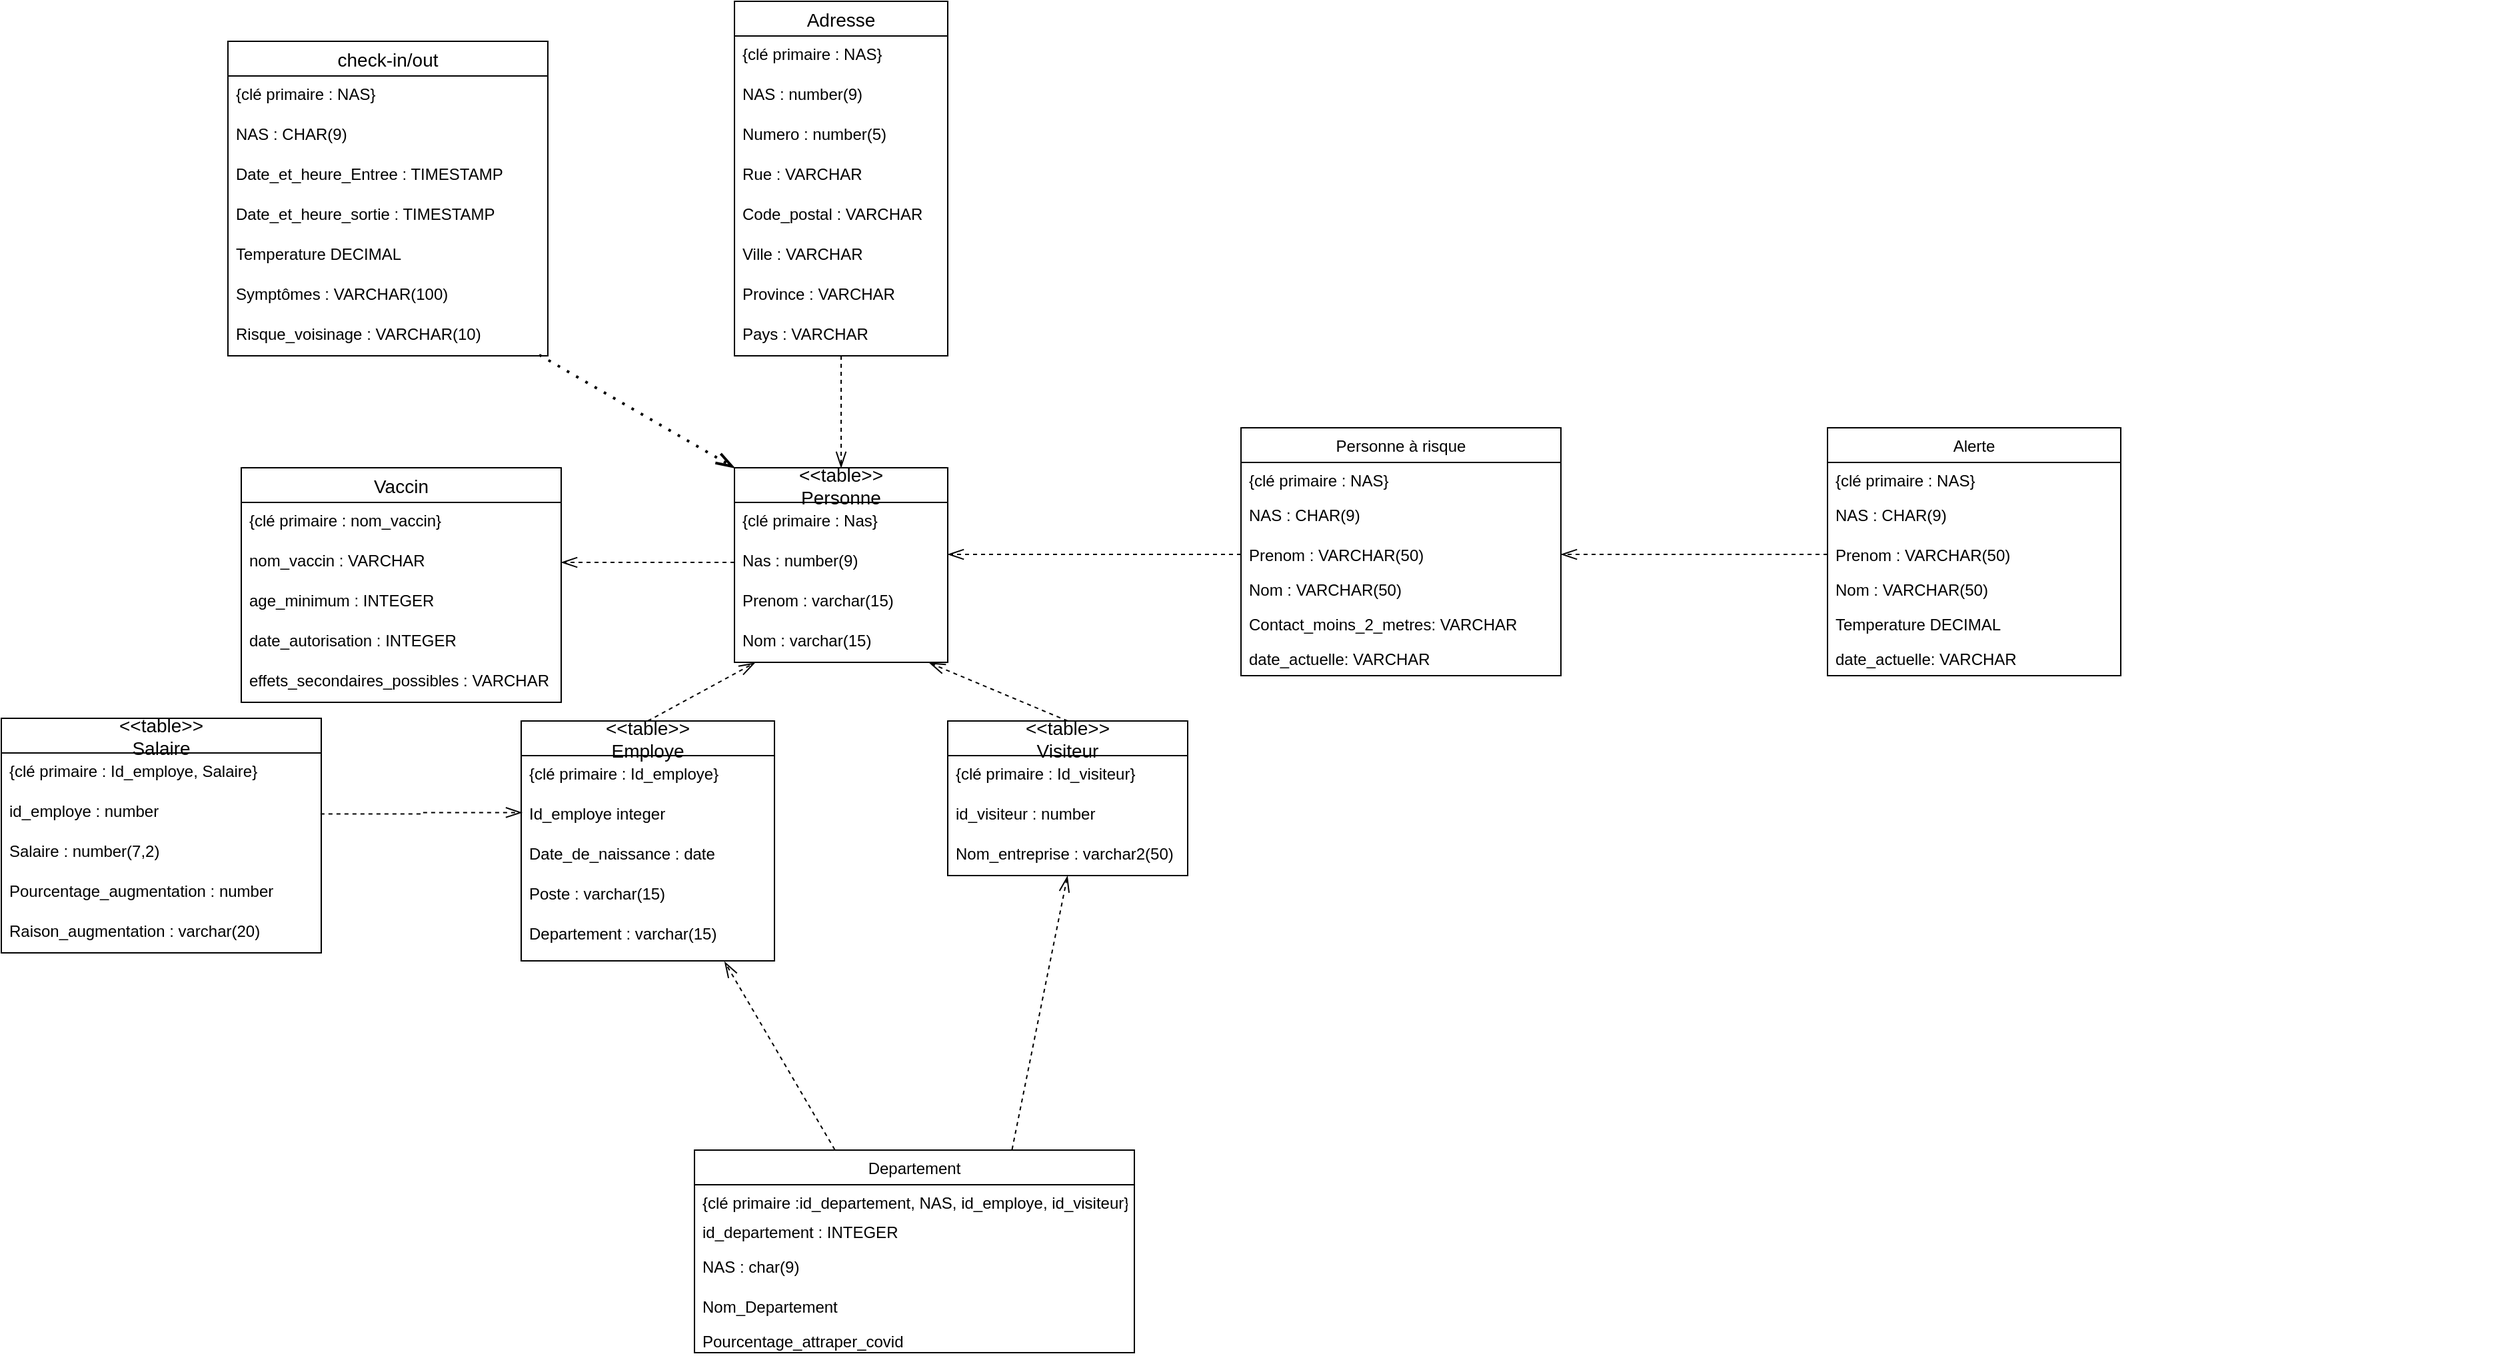 <mxfile version="12.2.4" pages="1"><diagram id="13Bt-P4dqgrNArjQFNvF" name="Page-1"><mxGraphModel dx="1885" dy="1407" grid="1" gridSize="10" guides="1" tooltips="1" connect="1" arrows="1" fold="1" page="1" pageScale="1" pageWidth="1169" pageHeight="827" math="0" shadow="0"><root><mxCell id="0"/><mxCell id="1" parent="0"/><mxCell id="RjnQmGIeyo0QoKdNLxU8-1" value="Personne à risque" style="swimlane;fontStyle=0;childLayout=stackLayout;horizontal=1;startSize=26;horizontalStack=0;resizeParent=1;resizeParentMax=0;resizeLast=0;collapsible=1;marginBottom=0;" parent="1" vertex="1"><mxGeometry x="860" y="-380" width="240" height="186" as="geometry"/></mxCell><mxCell id="RjnQmGIeyo0QoKdNLxU8-2" value="{clé primaire : NAS}" style="text;strokeColor=none;fillColor=none;align=left;verticalAlign=top;spacingLeft=4;spacingRight=4;overflow=hidden;rotatable=0;points=[[0,0.5],[1,0.5]];portConstraint=eastwest;fontStyle=0;" parent="RjnQmGIeyo0QoKdNLxU8-1" vertex="1"><mxGeometry y="26" width="240" height="26" as="geometry"/></mxCell><mxCell id="44ieYYPc8RUnGZOCH6iL-25" value="NAS : CHAR(9)" style="text;strokeColor=none;fillColor=none;spacingLeft=4;spacingRight=4;overflow=hidden;rotatable=0;points=[[0,0.5],[1,0.5]];portConstraint=eastwest;fontSize=12;fontStyle=0" parent="RjnQmGIeyo0QoKdNLxU8-1" vertex="1"><mxGeometry y="52" width="240" height="30" as="geometry"/></mxCell><mxCell id="RjnQmGIeyo0QoKdNLxU8-3" value="Prenom : VARCHAR(50)" style="text;strokeColor=none;fillColor=none;align=left;verticalAlign=top;spacingLeft=4;spacingRight=4;overflow=hidden;rotatable=0;points=[[0,0.5],[1,0.5]];portConstraint=eastwest;" parent="RjnQmGIeyo0QoKdNLxU8-1" vertex="1"><mxGeometry y="82" width="240" height="26" as="geometry"/></mxCell><mxCell id="RjnQmGIeyo0QoKdNLxU8-4" value="Nom : VARCHAR(50)" style="text;strokeColor=none;fillColor=none;align=left;verticalAlign=top;spacingLeft=4;spacingRight=4;overflow=hidden;rotatable=0;points=[[0,0.5],[1,0.5]];portConstraint=eastwest;" parent="RjnQmGIeyo0QoKdNLxU8-1" vertex="1"><mxGeometry y="108" width="240" height="26" as="geometry"/></mxCell><mxCell id="RjnQmGIeyo0QoKdNLxU8-5" value="Contact_moins_2_metres: VARCHAR" style="text;strokeColor=none;fillColor=none;align=left;verticalAlign=top;spacingLeft=4;spacingRight=4;overflow=hidden;rotatable=0;points=[[0,0.5],[1,0.5]];portConstraint=eastwest;" parent="RjnQmGIeyo0QoKdNLxU8-1" vertex="1"><mxGeometry y="134" width="240" height="26" as="geometry"/></mxCell><mxCell id="RjnQmGIeyo0QoKdNLxU8-6" value="date_actuelle: VARCHAR " style="text;strokeColor=none;fillColor=none;align=left;verticalAlign=top;spacingLeft=4;spacingRight=4;overflow=hidden;rotatable=0;points=[[0,0.5],[1,0.5]];portConstraint=eastwest;" parent="RjnQmGIeyo0QoKdNLxU8-1" vertex="1"><mxGeometry y="160" width="240" height="26" as="geometry"/></mxCell><mxCell id="RjnQmGIeyo0QoKdNLxU8-9" value="&lt;&lt;table&gt;&gt;&#10;Personne" style="swimlane;fontStyle=0;childLayout=stackLayout;horizontal=1;startSize=26;horizontalStack=0;resizeParent=1;resizeParentMax=0;resizeLast=0;collapsible=1;marginBottom=0;align=center;fontSize=14;labelBackgroundColor=none;swimlaneLine=1;glass=0;shadow=0;" parent="1" vertex="1"><mxGeometry x="480" y="-350" width="160" height="146" as="geometry"><mxRectangle x="480" y="-350" width="100" height="40" as="alternateBounds"/></mxGeometry></mxCell><mxCell id="RjnQmGIeyo0QoKdNLxU8-10" value="{clé primaire : Nas}" style="text;strokeColor=none;fillColor=none;spacingLeft=4;spacingRight=4;overflow=hidden;rotatable=0;points=[[0,0.5],[1,0.5]];portConstraint=eastwest;fontSize=12;fontStyle=0" parent="RjnQmGIeyo0QoKdNLxU8-9" vertex="1"><mxGeometry y="26" width="160" height="30" as="geometry"/></mxCell><mxCell id="RjnQmGIeyo0QoKdNLxU8-112" value="Nas : number(9)" style="text;strokeColor=none;fillColor=none;spacingLeft=4;spacingRight=4;overflow=hidden;rotatable=0;points=[[0,0.5],[1,0.5]];portConstraint=eastwest;fontSize=12;fontStyle=0" parent="RjnQmGIeyo0QoKdNLxU8-9" vertex="1"><mxGeometry y="56" width="160" height="30" as="geometry"/></mxCell><mxCell id="RjnQmGIeyo0QoKdNLxU8-11" value="Prenom : varchar(15)" style="text;strokeColor=none;fillColor=none;spacingLeft=4;spacingRight=4;overflow=hidden;rotatable=0;points=[[0,0.5],[1,0.5]];portConstraint=eastwest;fontSize=12;" parent="RjnQmGIeyo0QoKdNLxU8-9" vertex="1"><mxGeometry y="86" width="160" height="30" as="geometry"/></mxCell><mxCell id="RjnQmGIeyo0QoKdNLxU8-12" value="Nom : varchar(15)" style="text;strokeColor=none;fillColor=none;spacingLeft=4;spacingRight=4;overflow=hidden;rotatable=0;points=[[0,0.5],[1,0.5]];portConstraint=eastwest;fontSize=12;" parent="RjnQmGIeyo0QoKdNLxU8-9" vertex="1"><mxGeometry y="116" width="160" height="30" as="geometry"/></mxCell><mxCell id="RjnQmGIeyo0QoKdNLxU8-18" value="&lt;&lt;table&gt;&gt;&#10;Employe" style="swimlane;fontStyle=0;childLayout=stackLayout;horizontal=1;startSize=26;horizontalStack=0;resizeParent=1;resizeParentMax=0;resizeLast=0;collapsible=1;marginBottom=0;align=center;fontSize=14;labelBackgroundColor=none;" parent="1" vertex="1"><mxGeometry x="320" y="-160" width="190" height="180" as="geometry"/></mxCell><mxCell id="RjnQmGIeyo0QoKdNLxU8-19" value="{clé primaire : Id_employe}" style="text;strokeColor=none;fillColor=none;spacingLeft=4;spacingRight=4;overflow=hidden;rotatable=0;points=[[0,0.5],[1,0.5]];portConstraint=eastwest;fontSize=12;fontStyle=0" parent="RjnQmGIeyo0QoKdNLxU8-18" vertex="1"><mxGeometry y="26" width="190" height="30" as="geometry"/></mxCell><mxCell id="RjnQmGIeyo0QoKdNLxU8-114" value="Id_employe integer" style="text;strokeColor=none;fillColor=none;spacingLeft=4;spacingRight=4;overflow=hidden;rotatable=0;points=[[0,0.5],[1,0.5]];portConstraint=eastwest;fontSize=12;" parent="RjnQmGIeyo0QoKdNLxU8-18" vertex="1"><mxGeometry y="56" width="190" height="30" as="geometry"/></mxCell><mxCell id="RjnQmGIeyo0QoKdNLxU8-20" value="Date_de_naissance : date" style="text;strokeColor=none;fillColor=none;spacingLeft=4;spacingRight=4;overflow=hidden;rotatable=0;points=[[0,0.5],[1,0.5]];portConstraint=eastwest;fontSize=12;" parent="RjnQmGIeyo0QoKdNLxU8-18" vertex="1"><mxGeometry y="86" width="190" height="30" as="geometry"/></mxCell><mxCell id="RjnQmGIeyo0QoKdNLxU8-21" value="Poste : varchar(15)" style="text;strokeColor=none;fillColor=none;spacingLeft=4;spacingRight=4;overflow=hidden;rotatable=0;points=[[0,0.5],[1,0.5]];portConstraint=eastwest;fontSize=12;" parent="RjnQmGIeyo0QoKdNLxU8-18" vertex="1"><mxGeometry y="116" width="190" height="30" as="geometry"/></mxCell><mxCell id="RjnQmGIeyo0QoKdNLxU8-22" value="Departement : varchar(15)" style="text;strokeColor=none;fillColor=none;spacingLeft=4;spacingRight=4;overflow=hidden;rotatable=0;points=[[0,0.5],[1,0.5]];portConstraint=eastwest;fontSize=12;" parent="RjnQmGIeyo0QoKdNLxU8-18" vertex="1"><mxGeometry y="146" width="190" height="34" as="geometry"/></mxCell><mxCell id="RjnQmGIeyo0QoKdNLxU8-26" value="&lt;&lt;table&gt;&gt;&#10;Visiteur" style="swimlane;fontStyle=0;childLayout=stackLayout;horizontal=1;startSize=26;horizontalStack=0;resizeParent=1;resizeParentMax=0;resizeLast=0;collapsible=1;marginBottom=0;align=center;fontSize=14;labelBackgroundColor=none;" parent="1" vertex="1"><mxGeometry x="640" y="-160" width="180" height="116" as="geometry"/></mxCell><mxCell id="RjnQmGIeyo0QoKdNLxU8-27" value="{clé primaire : Id_visiteur}" style="text;strokeColor=none;fillColor=none;spacingLeft=4;spacingRight=4;overflow=hidden;rotatable=0;points=[[0,0.5],[1,0.5]];portConstraint=eastwest;fontSize=12;fontStyle=0" parent="RjnQmGIeyo0QoKdNLxU8-26" vertex="1"><mxGeometry y="26" width="180" height="30" as="geometry"/></mxCell><mxCell id="RjnQmGIeyo0QoKdNLxU8-117" value="id_visiteur : number" style="text;strokeColor=none;fillColor=none;spacingLeft=4;spacingRight=4;overflow=hidden;rotatable=0;points=[[0,0.5],[1,0.5]];portConstraint=eastwest;fontSize=12;" parent="RjnQmGIeyo0QoKdNLxU8-26" vertex="1"><mxGeometry y="56" width="180" height="30" as="geometry"/></mxCell><mxCell id="RjnQmGIeyo0QoKdNLxU8-116" value="Nom_entreprise : varchar2(50)" style="text;strokeColor=none;fillColor=none;spacingLeft=4;spacingRight=4;overflow=hidden;rotatable=0;points=[[0,0.5],[1,0.5]];portConstraint=eastwest;fontSize=12;" parent="RjnQmGIeyo0QoKdNLxU8-26" vertex="1"><mxGeometry y="86" width="180" height="30" as="geometry"/></mxCell><mxCell id="RjnQmGIeyo0QoKdNLxU8-29" value="Departement" style="swimlane;fontStyle=0;childLayout=stackLayout;horizontal=1;startSize=26;horizontalStack=0;resizeParent=1;resizeParentMax=0;resizeLast=0;collapsible=1;marginBottom=0;" parent="1" vertex="1"><mxGeometry x="450" y="162" width="330" height="152" as="geometry"/></mxCell><mxCell id="44ieYYPc8RUnGZOCH6iL-2" value="{clé primaire :id_departement, NAS, id_employe, id_visiteur}" style="text;strokeColor=none;fillColor=none;align=left;verticalAlign=top;spacingLeft=4;spacingRight=4;overflow=hidden;rotatable=0;points=[[0,0.5],[1,0.5]];portConstraint=eastwest;" parent="RjnQmGIeyo0QoKdNLxU8-29" vertex="1"><mxGeometry y="26" width="330" height="22" as="geometry"/></mxCell><mxCell id="RjnQmGIeyo0QoKdNLxU8-30" value="id_departement : INTEGER" style="text;strokeColor=none;fillColor=none;align=left;verticalAlign=top;spacingLeft=4;spacingRight=4;overflow=hidden;rotatable=0;points=[[0,0.5],[1,0.5]];portConstraint=eastwest;fontStyle=0" parent="RjnQmGIeyo0QoKdNLxU8-29" vertex="1"><mxGeometry y="48" width="330" height="26" as="geometry"/></mxCell><mxCell id="44ieYYPc8RUnGZOCH6iL-27" value="NAS : char(9)" style="text;strokeColor=none;fillColor=none;spacingLeft=4;spacingRight=4;overflow=hidden;rotatable=0;points=[[0,0.5],[1,0.5]];portConstraint=eastwest;fontSize=12;fontStyle=0" parent="RjnQmGIeyo0QoKdNLxU8-29" vertex="1"><mxGeometry y="74" width="330" height="30" as="geometry"/></mxCell><mxCell id="RjnQmGIeyo0QoKdNLxU8-31" value="Nom_Departement" style="text;strokeColor=none;fillColor=none;align=left;verticalAlign=top;spacingLeft=4;spacingRight=4;overflow=hidden;rotatable=0;points=[[0,0.5],[1,0.5]];portConstraint=eastwest;" parent="RjnQmGIeyo0QoKdNLxU8-29" vertex="1"><mxGeometry y="104" width="330" height="26" as="geometry"/></mxCell><mxCell id="RjnQmGIeyo0QoKdNLxU8-32" value="Pourcentage_attraper_covid" style="text;strokeColor=none;fillColor=none;align=left;verticalAlign=top;spacingLeft=4;spacingRight=4;overflow=hidden;rotatable=0;points=[[0,0.5],[1,0.5]];portConstraint=eastwest;" parent="RjnQmGIeyo0QoKdNLxU8-29" vertex="1"><mxGeometry y="130" width="330" height="22" as="geometry"/></mxCell><mxCell id="RjnQmGIeyo0QoKdNLxU8-42" value="Alerte" style="swimlane;fontStyle=0;childLayout=stackLayout;horizontal=1;startSize=26;horizontalStack=0;resizeParent=1;resizeParentMax=0;resizeLast=0;collapsible=1;marginBottom=0;strokeWidth=1;" parent="1" vertex="1"><mxGeometry x="1300" y="-380" width="220" height="186" as="geometry"/></mxCell><mxCell id="RjnQmGIeyo0QoKdNLxU8-43" value="{clé primaire : NAS}" style="text;strokeColor=none;fillColor=none;align=left;verticalAlign=top;spacingLeft=4;spacingRight=4;overflow=hidden;rotatable=0;points=[[0,0.5],[1,0.5]];portConstraint=eastwest;fontStyle=0;" parent="RjnQmGIeyo0QoKdNLxU8-42" vertex="1"><mxGeometry y="26" width="220" height="26" as="geometry"/></mxCell><mxCell id="44ieYYPc8RUnGZOCH6iL-26" value="NAS : CHAR(9)" style="text;strokeColor=none;fillColor=none;spacingLeft=4;spacingRight=4;overflow=hidden;rotatable=0;points=[[0,0.5],[1,0.5]];portConstraint=eastwest;fontSize=12;fontStyle=0" parent="RjnQmGIeyo0QoKdNLxU8-42" vertex="1"><mxGeometry y="52" width="220" height="30" as="geometry"/></mxCell><mxCell id="RjnQmGIeyo0QoKdNLxU8-44" value="Prenom : VARCHAR(50)" style="text;strokeColor=none;fillColor=none;align=left;verticalAlign=top;spacingLeft=4;spacingRight=4;overflow=hidden;rotatable=0;points=[[0,0.5],[1,0.5]];portConstraint=eastwest;" parent="RjnQmGIeyo0QoKdNLxU8-42" vertex="1"><mxGeometry y="82" width="220" height="26" as="geometry"/></mxCell><mxCell id="RjnQmGIeyo0QoKdNLxU8-45" value="Nom : VARCHAR(50)" style="text;strokeColor=none;fillColor=none;align=left;verticalAlign=top;spacingLeft=4;spacingRight=4;overflow=hidden;rotatable=0;points=[[0,0.5],[1,0.5]];portConstraint=eastwest;" parent="RjnQmGIeyo0QoKdNLxU8-42" vertex="1"><mxGeometry y="108" width="220" height="26" as="geometry"/></mxCell><mxCell id="RjnQmGIeyo0QoKdNLxU8-46" value="Temperature DECIMAL" style="text;strokeColor=none;fillColor=none;align=left;verticalAlign=top;spacingLeft=4;spacingRight=4;overflow=hidden;rotatable=0;points=[[0,0.5],[1,0.5]];portConstraint=eastwest;" parent="RjnQmGIeyo0QoKdNLxU8-42" vertex="1"><mxGeometry y="134" width="220" height="26" as="geometry"/></mxCell><mxCell id="RjnQmGIeyo0QoKdNLxU8-47" value="date_actuelle: VARCHAR" style="text;strokeColor=none;fillColor=none;align=left;verticalAlign=top;spacingLeft=4;spacingRight=4;overflow=hidden;rotatable=0;points=[[0,0.5],[1,0.5]];portConstraint=eastwest;" parent="RjnQmGIeyo0QoKdNLxU8-42" vertex="1"><mxGeometry y="160" width="220" height="26" as="geometry"/></mxCell><mxCell id="RjnQmGIeyo0QoKdNLxU8-60" value="Vaccin" style="swimlane;fontStyle=0;childLayout=stackLayout;horizontal=1;startSize=26;horizontalStack=0;resizeParent=1;resizeParentMax=0;resizeLast=0;collapsible=1;marginBottom=0;align=center;fontSize=14;labelBackgroundColor=none;" parent="1" vertex="1"><mxGeometry x="110" y="-350" width="240" height="176" as="geometry"/></mxCell><mxCell id="RjnQmGIeyo0QoKdNLxU8-61" value="{clé primaire : nom_vaccin}" style="text;strokeColor=none;fillColor=none;spacingLeft=4;spacingRight=4;overflow=hidden;rotatable=0;points=[[0,0.5],[1,0.5]];portConstraint=eastwest;fontSize=12;fontStyle=0" parent="RjnQmGIeyo0QoKdNLxU8-60" vertex="1"><mxGeometry y="26" width="240" height="30" as="geometry"/></mxCell><mxCell id="RjnQmGIeyo0QoKdNLxU8-122" value="nom_vaccin : VARCHAR" style="text;strokeColor=none;fillColor=none;spacingLeft=4;spacingRight=4;overflow=hidden;rotatable=0;points=[[0,0.5],[1,0.5]];portConstraint=eastwest;fontSize=12;fontStyle=0" parent="RjnQmGIeyo0QoKdNLxU8-60" vertex="1"><mxGeometry y="56" width="240" height="30" as="geometry"/></mxCell><mxCell id="RjnQmGIeyo0QoKdNLxU8-62" value="age_minimum : INTEGER" style="text;strokeColor=none;fillColor=none;spacingLeft=4;spacingRight=4;overflow=hidden;rotatable=0;points=[[0,0.5],[1,0.5]];portConstraint=eastwest;fontSize=12;" parent="RjnQmGIeyo0QoKdNLxU8-60" vertex="1"><mxGeometry y="86" width="240" height="30" as="geometry"/></mxCell><mxCell id="RjnQmGIeyo0QoKdNLxU8-63" value="date_autorisation : INTEGER" style="text;strokeColor=none;fillColor=none;spacingLeft=4;spacingRight=4;overflow=hidden;rotatable=0;points=[[0,0.5],[1,0.5]];portConstraint=eastwest;fontSize=12;" parent="RjnQmGIeyo0QoKdNLxU8-60" vertex="1"><mxGeometry y="116" width="240" height="30" as="geometry"/></mxCell><mxCell id="RjnQmGIeyo0QoKdNLxU8-64" value="effets_secondaires_possibles : VARCHAR" style="text;strokeColor=none;fillColor=none;spacingLeft=4;spacingRight=4;overflow=hidden;rotatable=0;points=[[0,0.5],[1,0.5]];portConstraint=eastwest;fontSize=12;" parent="RjnQmGIeyo0QoKdNLxU8-60" vertex="1"><mxGeometry y="146" width="240" height="30" as="geometry"/></mxCell><mxCell id="RjnQmGIeyo0QoKdNLxU8-67" value="&lt;&lt;table&gt;&gt;&#10;Salaire" style="swimlane;fontStyle=0;childLayout=stackLayout;horizontal=1;startSize=26;horizontalStack=0;resizeParent=1;resizeParentMax=0;resizeLast=0;collapsible=1;marginBottom=0;align=center;fontSize=14;strokeWidth=1;" parent="1" vertex="1"><mxGeometry x="-70" y="-162" width="240" height="176" as="geometry"/></mxCell><mxCell id="RjnQmGIeyo0QoKdNLxU8-106" value="{clé primaire : Id_employe, Salaire}" style="text;strokeColor=none;fillColor=none;spacingLeft=4;spacingRight=4;overflow=hidden;rotatable=0;points=[[0,0.5],[1,0.5]];portConstraint=eastwest;fontSize=12;fontStyle=0" parent="RjnQmGIeyo0QoKdNLxU8-67" vertex="1"><mxGeometry y="26" width="240" height="30" as="geometry"/></mxCell><mxCell id="RjnQmGIeyo0QoKdNLxU8-110" value="id_employe : number" style="text;strokeColor=none;fillColor=none;spacingLeft=4;spacingRight=4;overflow=hidden;rotatable=0;points=[[0,0.5],[1,0.5]];portConstraint=eastwest;fontSize=12;fontStyle=0" parent="RjnQmGIeyo0QoKdNLxU8-67" vertex="1"><mxGeometry y="56" width="240" height="30" as="geometry"/></mxCell><mxCell id="RjnQmGIeyo0QoKdNLxU8-68" value="Salaire : number(7,2)" style="text;strokeColor=none;fillColor=none;spacingLeft=4;spacingRight=4;overflow=hidden;rotatable=0;points=[[0,0.5],[1,0.5]];portConstraint=eastwest;fontSize=12;fontStyle=0" parent="RjnQmGIeyo0QoKdNLxU8-67" vertex="1"><mxGeometry y="86" width="240" height="30" as="geometry"/></mxCell><mxCell id="RjnQmGIeyo0QoKdNLxU8-69" value="Pourcentage_augmentation : number" style="text;strokeColor=none;fillColor=none;spacingLeft=4;spacingRight=4;overflow=hidden;rotatable=0;points=[[0,0.5],[1,0.5]];portConstraint=eastwest;fontSize=12;" parent="RjnQmGIeyo0QoKdNLxU8-67" vertex="1"><mxGeometry y="116" width="240" height="30" as="geometry"/></mxCell><mxCell id="RjnQmGIeyo0QoKdNLxU8-70" value="Raison_augmentation : varchar(20)" style="text;strokeColor=none;fillColor=none;spacingLeft=4;spacingRight=4;overflow=hidden;rotatable=0;points=[[0,0.5],[1,0.5]];portConstraint=eastwest;fontSize=12;" parent="RjnQmGIeyo0QoKdNLxU8-67" vertex="1"><mxGeometry y="146" width="240" height="30" as="geometry"/></mxCell><mxCell id="RjnQmGIeyo0QoKdNLxU8-101" style="edgeStyle=orthogonalEdgeStyle;rounded=0;orthogonalLoop=1;jettySize=auto;html=1;exitX=0.5;exitY=1;exitDx=0;exitDy=0;entryX=0.5;entryY=0;entryDx=0;entryDy=0;endArrow=openThin;endFill=0;targetPerimeterSpacing=0;endSize=10;dashed=1;" parent="1" source="RjnQmGIeyo0QoKdNLxU8-71" target="RjnQmGIeyo0QoKdNLxU8-9" edge="1"><mxGeometry relative="1" as="geometry"/></mxCell><mxCell id="RjnQmGIeyo0QoKdNLxU8-71" value="Adresse" style="swimlane;fontStyle=0;childLayout=stackLayout;horizontal=1;startSize=26;horizontalStack=0;resizeParent=1;resizeParentMax=0;resizeLast=0;collapsible=1;marginBottom=0;align=center;fontSize=14;strokeWidth=1;" parent="1" vertex="1"><mxGeometry x="480" y="-700" width="160" height="266" as="geometry"/></mxCell><mxCell id="RjnQmGIeyo0QoKdNLxU8-102" value="{clé primaire : NAS}" style="text;strokeColor=none;fillColor=none;spacingLeft=4;spacingRight=4;overflow=hidden;rotatable=0;points=[[0,0.5],[1,0.5]];portConstraint=eastwest;fontSize=12;" parent="RjnQmGIeyo0QoKdNLxU8-71" vertex="1"><mxGeometry y="26" width="160" height="30" as="geometry"/></mxCell><mxCell id="RjnQmGIeyo0QoKdNLxU8-103" value="NAS : number(9)" style="text;strokeColor=none;fillColor=none;spacingLeft=4;spacingRight=4;overflow=hidden;rotatable=0;points=[[0,0.5],[1,0.5]];portConstraint=eastwest;fontSize=12;" parent="RjnQmGIeyo0QoKdNLxU8-71" vertex="1"><mxGeometry y="56" width="160" height="30" as="geometry"/></mxCell><mxCell id="RjnQmGIeyo0QoKdNLxU8-72" value="Numero : number(5)" style="text;strokeColor=none;fillColor=none;spacingLeft=4;spacingRight=4;overflow=hidden;rotatable=0;points=[[0,0.5],[1,0.5]];portConstraint=eastwest;fontSize=12;" parent="RjnQmGIeyo0QoKdNLxU8-71" vertex="1"><mxGeometry y="86" width="160" height="30" as="geometry"/></mxCell><mxCell id="RjnQmGIeyo0QoKdNLxU8-73" value="Rue : VARCHAR" style="text;strokeColor=none;fillColor=none;spacingLeft=4;spacingRight=4;overflow=hidden;rotatable=0;points=[[0,0.5],[1,0.5]];portConstraint=eastwest;fontSize=12;" parent="RjnQmGIeyo0QoKdNLxU8-71" vertex="1"><mxGeometry y="116" width="160" height="30" as="geometry"/></mxCell><mxCell id="RjnQmGIeyo0QoKdNLxU8-74" value="Code_postal : VARCHAR" style="text;strokeColor=none;fillColor=none;spacingLeft=4;spacingRight=4;overflow=hidden;rotatable=0;points=[[0,0.5],[1,0.5]];portConstraint=eastwest;fontSize=12;" parent="RjnQmGIeyo0QoKdNLxU8-71" vertex="1"><mxGeometry y="146" width="160" height="30" as="geometry"/></mxCell><mxCell id="RjnQmGIeyo0QoKdNLxU8-75" value="Ville : VARCHAR" style="text;strokeColor=none;fillColor=none;spacingLeft=4;spacingRight=4;overflow=hidden;rotatable=0;points=[[0,0.5],[1,0.5]];portConstraint=eastwest;fontSize=12;" parent="RjnQmGIeyo0QoKdNLxU8-71" vertex="1"><mxGeometry y="176" width="160" height="30" as="geometry"/></mxCell><mxCell id="RjnQmGIeyo0QoKdNLxU8-76" value="Province : VARCHAR" style="text;strokeColor=none;fillColor=none;spacingLeft=4;spacingRight=4;overflow=hidden;rotatable=0;points=[[0,0.5],[1,0.5]];portConstraint=eastwest;fontSize=12;" parent="RjnQmGIeyo0QoKdNLxU8-71" vertex="1"><mxGeometry y="206" width="160" height="30" as="geometry"/></mxCell><mxCell id="RjnQmGIeyo0QoKdNLxU8-77" value="Pays : VARCHAR" style="text;strokeColor=none;fillColor=none;spacingLeft=4;spacingRight=4;overflow=hidden;rotatable=0;points=[[0,0.5],[1,0.5]];portConstraint=eastwest;fontSize=12;" parent="RjnQmGIeyo0QoKdNLxU8-71" vertex="1"><mxGeometry y="236" width="160" height="30" as="geometry"/></mxCell><mxCell id="RjnQmGIeyo0QoKdNLxU8-94" style="edgeStyle=orthogonalEdgeStyle;rounded=0;orthogonalLoop=1;jettySize=auto;html=1;exitX=0.5;exitY=1;exitDx=0;exitDy=0;startArrow=classic;startFill=1;endArrow=none;endFill=0;" parent="1" edge="1"><mxGeometry relative="1" as="geometry"><mxPoint x="1795" y="-143" as="sourcePoint"/><mxPoint x="1795" y="-143" as="targetPoint"/></mxGeometry></mxCell><mxCell id="RjnQmGIeyo0QoKdNLxU8-95" value="" style="endArrow=openThin;html=1;entryX=0.096;entryY=1.01;entryDx=0;entryDy=0;entryPerimeter=0;exitX=0.5;exitY=0;exitDx=0;exitDy=0;endFill=0;endSize=10;dashed=1;" parent="1" source="RjnQmGIeyo0QoKdNLxU8-18" target="RjnQmGIeyo0QoKdNLxU8-12" edge="1"><mxGeometry width="50" height="50" relative="1" as="geometry"><mxPoint x="480" y="-10" as="sourcePoint"/><mxPoint x="530" y="-60" as="targetPoint"/></mxGeometry></mxCell><mxCell id="RjnQmGIeyo0QoKdNLxU8-97" value="" style="endArrow=openThin;html=1;entryX=0.913;entryY=1.012;entryDx=0;entryDy=0;entryPerimeter=0;exitX=0.5;exitY=0;exitDx=0;exitDy=0;endFill=0;endSize=10;dashed=1;" parent="1" source="RjnQmGIeyo0QoKdNLxU8-26" target="RjnQmGIeyo0QoKdNLxU8-12" edge="1"><mxGeometry width="50" height="50" relative="1" as="geometry"><mxPoint x="500" y="-90" as="sourcePoint"/><mxPoint x="550" y="-140" as="targetPoint"/></mxGeometry></mxCell><mxCell id="RjnQmGIeyo0QoKdNLxU8-115" style="edgeStyle=orthogonalEdgeStyle;rounded=0;jumpSize=17;orthogonalLoop=1;jettySize=auto;html=1;exitX=1;exitY=0.5;exitDx=0;exitDy=0;entryX=0.003;entryY=0.423;entryDx=0;entryDy=0;dashed=1;startArrow=none;startFill=0;endArrow=openThin;endFill=0;endSize=10;targetPerimeterSpacing=0;entryPerimeter=0;" parent="1" target="RjnQmGIeyo0QoKdNLxU8-114" edge="1"><mxGeometry relative="1" as="geometry"><mxPoint x="169.429" y="-90.286" as="sourcePoint"/><mxPoint x="318" y="-91.714" as="targetPoint"/><Array as="points"><mxPoint x="244" y="-90"/></Array></mxGeometry></mxCell><mxCell id="RjnQmGIeyo0QoKdNLxU8-119" style="edgeStyle=orthogonalEdgeStyle;rounded=0;jumpSize=17;orthogonalLoop=1;jettySize=auto;html=1;entryX=1;entryY=0.3;entryDx=0;entryDy=0;entryPerimeter=0;dashed=1;startArrow=none;startFill=0;endArrow=openThin;endFill=0;endSize=10;targetPerimeterSpacing=0;" parent="1" source="RjnQmGIeyo0QoKdNLxU8-3" target="RjnQmGIeyo0QoKdNLxU8-112" edge="1"><mxGeometry relative="1" as="geometry"/></mxCell><mxCell id="RjnQmGIeyo0QoKdNLxU8-120" style="edgeStyle=orthogonalEdgeStyle;rounded=0;jumpSize=17;orthogonalLoop=1;jettySize=auto;html=1;entryX=1;entryY=0.5;entryDx=0;entryDy=0;dashed=1;startArrow=none;startFill=0;endArrow=openThin;endFill=0;endSize=10;targetPerimeterSpacing=0;" parent="1" source="RjnQmGIeyo0QoKdNLxU8-44" target="RjnQmGIeyo0QoKdNLxU8-3" edge="1"><mxGeometry relative="1" as="geometry"/></mxCell><mxCell id="RjnQmGIeyo0QoKdNLxU8-123" style="edgeStyle=orthogonalEdgeStyle;rounded=0;jumpSize=17;orthogonalLoop=1;jettySize=auto;html=1;exitX=0;exitY=0.5;exitDx=0;exitDy=0;entryX=1;entryY=0.5;entryDx=0;entryDy=0;dashed=1;fontColor=#000000;startArrow=none;startFill=0;endArrow=openThin;endFill=0;endSize=10;targetPerimeterSpacing=0;" parent="1" source="RjnQmGIeyo0QoKdNLxU8-112" target="RjnQmGIeyo0QoKdNLxU8-122" edge="1"><mxGeometry relative="1" as="geometry"/></mxCell><mxCell id="44ieYYPc8RUnGZOCH6iL-5" value="" style="endArrow=openThin;html=1;entryX=0.803;entryY=1.019;entryDx=0;entryDy=0;entryPerimeter=0;exitX=0.319;exitY=-0.002;exitDx=0;exitDy=0;endFill=0;endSize=10;dashed=1;exitPerimeter=0;" parent="1" source="RjnQmGIeyo0QoKdNLxU8-29" target="RjnQmGIeyo0QoKdNLxU8-22" edge="1"><mxGeometry width="50" height="50" relative="1" as="geometry"><mxPoint x="580" y="93.7" as="sourcePoint"/><mxPoint x="660.36" y="50.0" as="targetPoint"/></mxGeometry></mxCell><mxCell id="44ieYYPc8RUnGZOCH6iL-6" value="" style="endArrow=openThin;html=1;endFill=0;endSize=10;dashed=1;exitX=0.722;exitY=-0.003;exitDx=0;exitDy=0;exitPerimeter=0;entryX=0.499;entryY=1.01;entryDx=0;entryDy=0;entryPerimeter=0;" parent="1" source="RjnQmGIeyo0QoKdNLxU8-29" target="RjnQmGIeyo0QoKdNLxU8-116" edge="1"><mxGeometry width="50" height="50" relative="1" as="geometry"><mxPoint x="640" y="150" as="sourcePoint"/><mxPoint x="730" y="-10" as="targetPoint"/></mxGeometry></mxCell><mxCell id="44ieYYPc8RUnGZOCH6iL-11" value="check-in/out" style="swimlane;fontStyle=0;childLayout=stackLayout;horizontal=1;startSize=26;horizontalStack=0;resizeParent=1;resizeParentMax=0;resizeLast=0;collapsible=1;marginBottom=0;align=center;fontSize=14;labelBackgroundColor=#FFFFFF;" parent="1" vertex="1"><mxGeometry x="100" y="-670" width="240" height="236" as="geometry"/></mxCell><mxCell id="44ieYYPc8RUnGZOCH6iL-18" value="{clé primaire : NAS}" style="text;strokeColor=none;fillColor=none;spacingLeft=4;spacingRight=4;overflow=hidden;rotatable=0;points=[[0,0.5],[1,0.5]];portConstraint=eastwest;fontSize=12;fontStyle=0" parent="44ieYYPc8RUnGZOCH6iL-11" vertex="1"><mxGeometry y="26" width="240" height="30" as="geometry"/></mxCell><mxCell id="44ieYYPc8RUnGZOCH6iL-22" value="NAS : CHAR(9)" style="text;strokeColor=none;fillColor=none;spacingLeft=4;spacingRight=4;overflow=hidden;rotatable=0;points=[[0,0.5],[1,0.5]];portConstraint=eastwest;fontSize=12;" parent="44ieYYPc8RUnGZOCH6iL-11" vertex="1"><mxGeometry y="56" width="240" height="30" as="geometry"/></mxCell><mxCell id="44ieYYPc8RUnGZOCH6iL-12" value="Date_et_heure_Entree : TIMESTAMP" style="text;strokeColor=none;fillColor=none;spacingLeft=4;spacingRight=4;overflow=hidden;rotatable=0;points=[[0,0.5],[1,0.5]];portConstraint=eastwest;fontSize=12;" parent="44ieYYPc8RUnGZOCH6iL-11" vertex="1"><mxGeometry y="86" width="240" height="30" as="geometry"/></mxCell><mxCell id="44ieYYPc8RUnGZOCH6iL-13" value="Date_et_heure_sortie : TIMESTAMP" style="text;strokeColor=none;fillColor=none;spacingLeft=4;spacingRight=4;overflow=hidden;rotatable=0;points=[[0,0.5],[1,0.5]];portConstraint=eastwest;fontSize=12;" parent="44ieYYPc8RUnGZOCH6iL-11" vertex="1"><mxGeometry y="116" width="240" height="30" as="geometry"/></mxCell><mxCell id="44ieYYPc8RUnGZOCH6iL-14" value="Temperature DECIMAL" style="text;strokeColor=none;fillColor=none;spacingLeft=4;spacingRight=4;overflow=hidden;rotatable=0;points=[[0,0.5],[1,0.5]];portConstraint=eastwest;fontSize=12;" parent="44ieYYPc8RUnGZOCH6iL-11" vertex="1"><mxGeometry y="146" width="240" height="30" as="geometry"/></mxCell><mxCell id="44ieYYPc8RUnGZOCH6iL-15" value="Symptômes : VARCHAR(100)" style="text;strokeColor=none;fillColor=none;spacingLeft=4;spacingRight=4;overflow=hidden;rotatable=0;points=[[0,0.5],[1,0.5]];portConstraint=eastwest;fontSize=12;" parent="44ieYYPc8RUnGZOCH6iL-11" vertex="1"><mxGeometry y="176" width="240" height="30" as="geometry"/></mxCell><mxCell id="44ieYYPc8RUnGZOCH6iL-16" value="Risque_voisinage : VARCHAR(10)" style="text;strokeColor=none;fillColor=none;spacingLeft=4;spacingRight=4;overflow=hidden;rotatable=0;points=[[0,0.5],[1,0.5]];portConstraint=eastwest;fontSize=12;" parent="44ieYYPc8RUnGZOCH6iL-11" vertex="1"><mxGeometry y="206" width="240" height="30" as="geometry"/></mxCell><mxCell id="44ieYYPc8RUnGZOCH6iL-20" value="" style="endArrow=openThin;dashed=1;html=1;dashPattern=1 3;strokeWidth=2;endSize=10;entryX=0;entryY=0;entryDx=0;entryDy=0;endFill=0;exitX=0.973;exitY=0.977;exitDx=0;exitDy=0;exitPerimeter=0;" parent="1" source="44ieYYPc8RUnGZOCH6iL-16" target="RjnQmGIeyo0QoKdNLxU8-9" edge="1"><mxGeometry width="50" height="50" relative="1" as="geometry"><mxPoint x="271" y="-464" as="sourcePoint"/><mxPoint x="480" y="-470" as="targetPoint"/></mxGeometry></mxCell></root></mxGraphModel></diagram></mxfile>